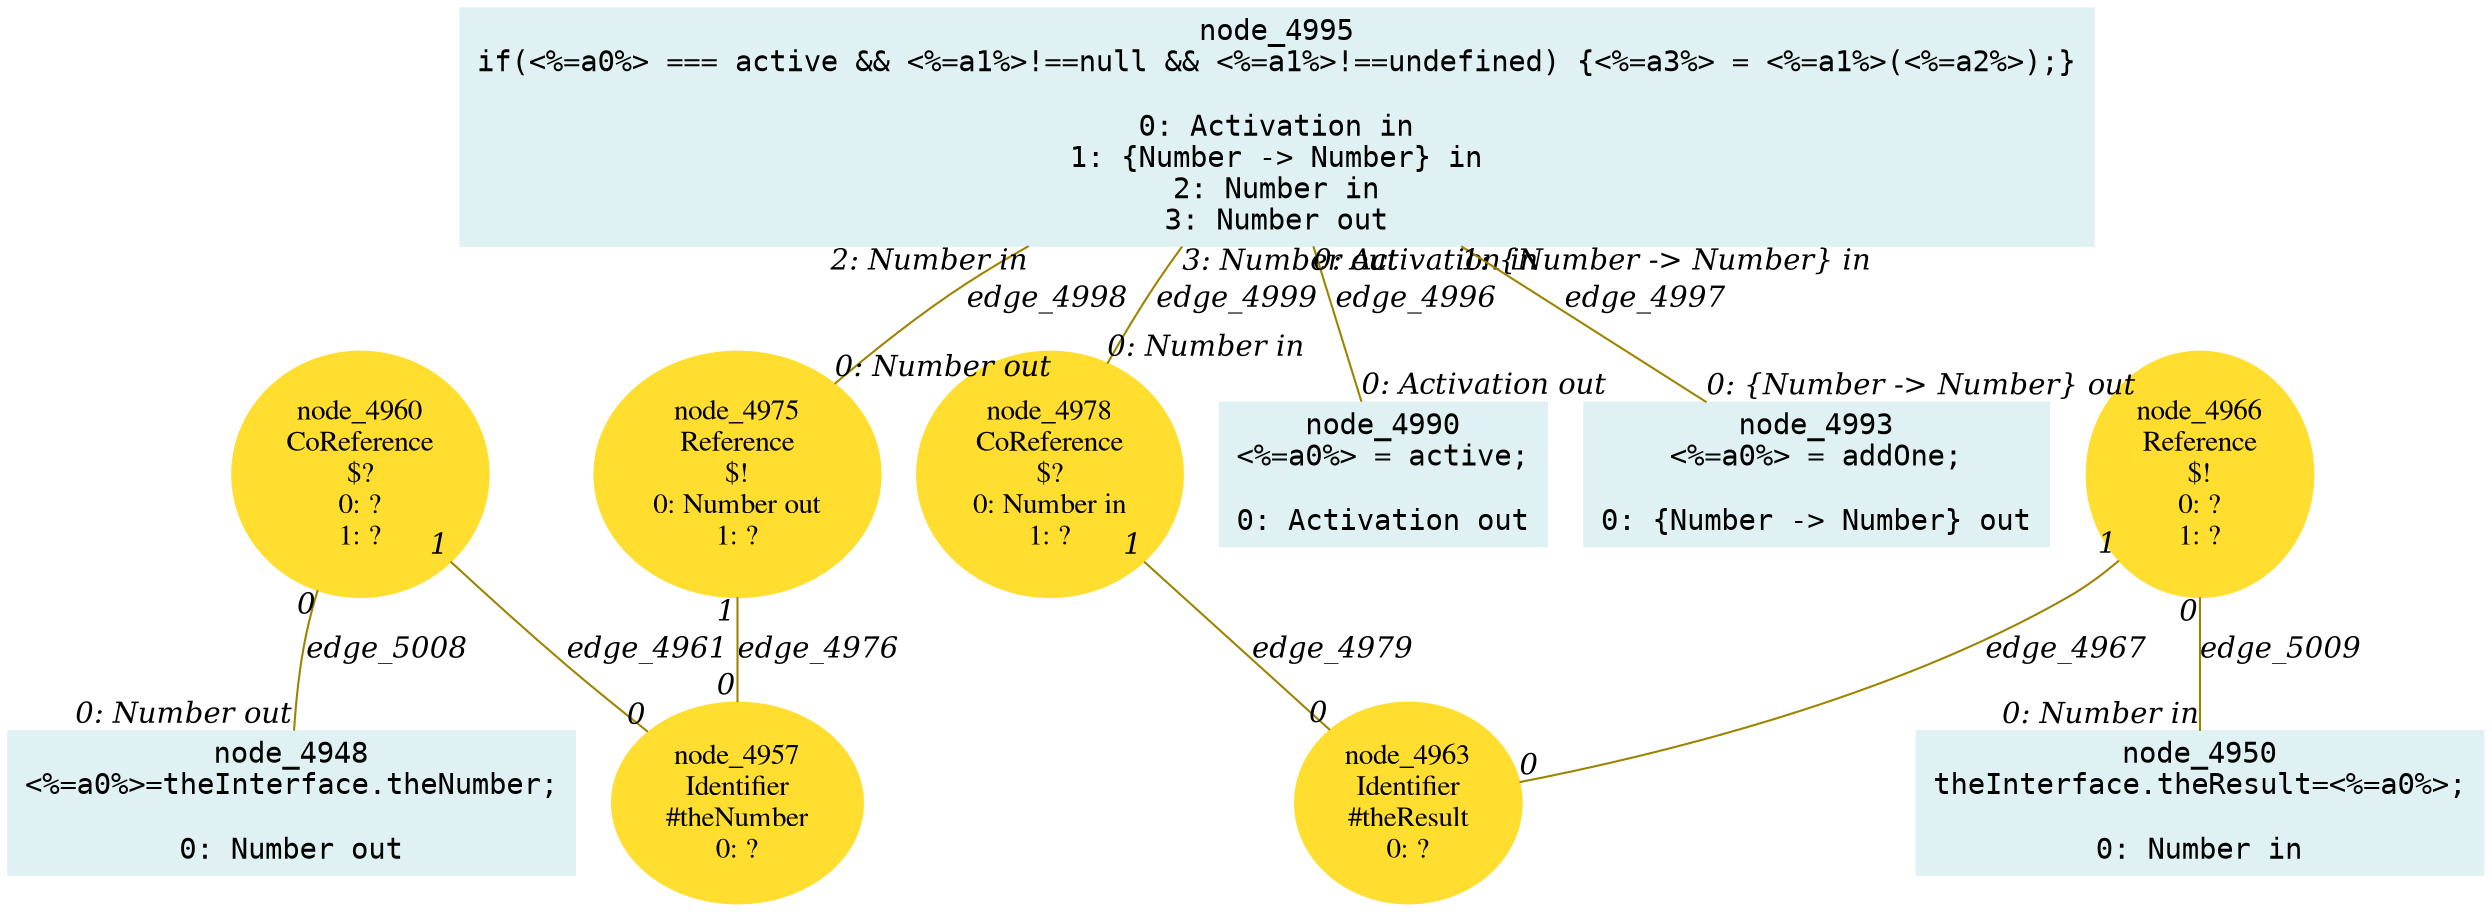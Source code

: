 digraph g{node_4948 [shape="box", style="filled", color="#dff1f2", fontname="Courier", label="node_4948
<%=a0%>=theInterface.theNumber;

0: Number out" ]
node_4950 [shape="box", style="filled", color="#dff1f2", fontname="Courier", label="node_4950
theInterface.theResult=<%=a0%>;

0: Number in" ]
node_4957 [shape="ellipse", style="filled", color="#ffde2f", fontname="Times", label="node_4957
Identifier
#theNumber
0: ?" ]
node_4960 [shape="ellipse", style="filled", color="#ffde2f", fontname="Times", label="node_4960
CoReference
$?
0: ?
1: ?" ]
node_4963 [shape="ellipse", style="filled", color="#ffde2f", fontname="Times", label="node_4963
Identifier
#theResult
0: ?" ]
node_4966 [shape="ellipse", style="filled", color="#ffde2f", fontname="Times", label="node_4966
Reference
$!
0: ?
1: ?" ]
node_4975 [shape="ellipse", style="filled", color="#ffde2f", fontname="Times", label="node_4975
Reference
$!
0: Number out
1: ?" ]
node_4978 [shape="ellipse", style="filled", color="#ffde2f", fontname="Times", label="node_4978
CoReference
$?
0: Number in
1: ?" ]
node_4990 [shape="box", style="filled", color="#dff1f2", fontname="Courier", label="node_4990
<%=a0%> = active;

0: Activation out" ]
node_4993 [shape="box", style="filled", color="#dff1f2", fontname="Courier", label="node_4993
<%=a0%> = addOne;

0: {Number -> Number} out" ]
node_4995 [shape="box", style="filled", color="#dff1f2", fontname="Courier", label="node_4995
if(<%=a0%> === active && <%=a1%>!==null && <%=a1%>!==undefined) {<%=a3%> = <%=a1%>(<%=a2%>);}

0: Activation in
1: {Number -> Number} in
2: Number in
3: Number out" ]
node_4960 -> node_4957 [dir=none, arrowHead=none, fontname="Times-Italic", arrowsize=1, color="#9d8400", label="edge_4961",  headlabel="0", taillabel="1" ]
node_4966 -> node_4963 [dir=none, arrowHead=none, fontname="Times-Italic", arrowsize=1, color="#9d8400", label="edge_4967",  headlabel="0", taillabel="1" ]
node_4975 -> node_4957 [dir=none, arrowHead=none, fontname="Times-Italic", arrowsize=1, color="#9d8400", label="edge_4976",  headlabel="0", taillabel="1" ]
node_4978 -> node_4963 [dir=none, arrowHead=none, fontname="Times-Italic", arrowsize=1, color="#9d8400", label="edge_4979",  headlabel="0", taillabel="1" ]
node_4995 -> node_4990 [dir=none, arrowHead=none, fontname="Times-Italic", arrowsize=1, color="#9d8400", label="edge_4996",  headlabel="0: Activation out", taillabel="0: Activation in" ]
node_4995 -> node_4993 [dir=none, arrowHead=none, fontname="Times-Italic", arrowsize=1, color="#9d8400", label="edge_4997",  headlabel="0: {Number -> Number} out", taillabel="1: {Number -> Number} in" ]
node_4995 -> node_4975 [dir=none, arrowHead=none, fontname="Times-Italic", arrowsize=1, color="#9d8400", label="edge_4998",  headlabel="0: Number out", taillabel="2: Number in" ]
node_4995 -> node_4978 [dir=none, arrowHead=none, fontname="Times-Italic", arrowsize=1, color="#9d8400", label="edge_4999",  headlabel="0: Number in", taillabel="3: Number out" ]
node_4960 -> node_4948 [dir=none, arrowHead=none, fontname="Times-Italic", arrowsize=1, color="#9d8400", label="edge_5008",  headlabel="0: Number out", taillabel="0" ]
node_4966 -> node_4950 [dir=none, arrowHead=none, fontname="Times-Italic", arrowsize=1, color="#9d8400", label="edge_5009",  headlabel="0: Number in", taillabel="0" ]
}